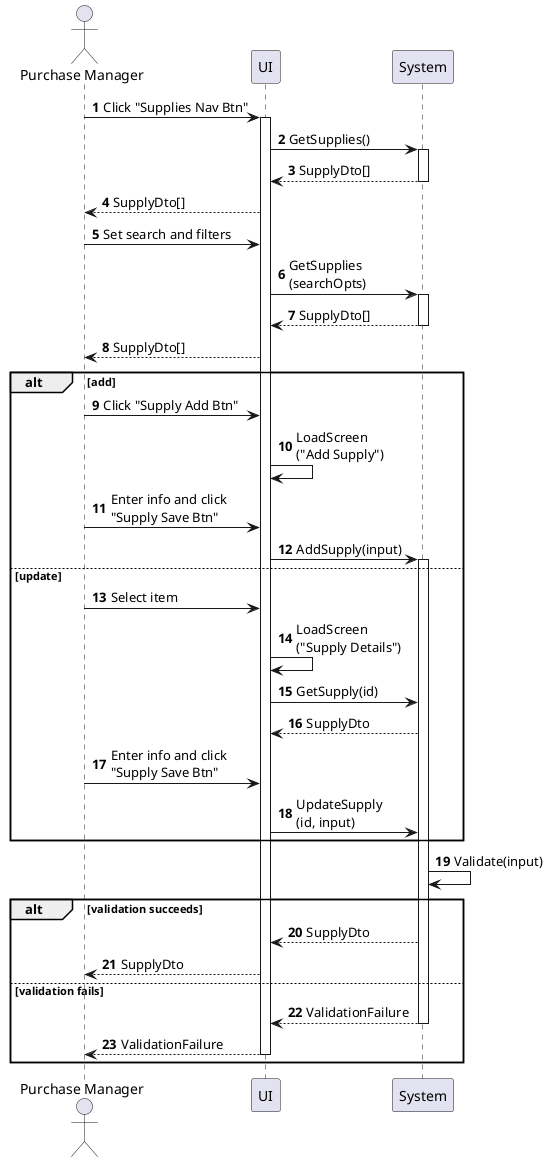@startuml supply-manage
autonumber

actor "Purchase Manager" as a
participant UI as f
participant System as b

a -> f : Click "Supplies Nav Btn"
activate f
f -> b : GetSupplies()
activate b
return SupplyDto[]
f --> a : SupplyDto[]
a -> f : Set search and filters
f -> b : GetSupplies\n(searchOpts)
activate b
return SupplyDto[]
f --> a : SupplyDto[]

alt add
    a -> f : Click "Supply Add Btn"
    f -> f : LoadScreen\n("Add Supply")
    a -> f : Enter info and click\n"Supply Save Btn"
    f -> b : AddSupply(input)
    activate b
else update
    a -> f : Select item
    f -> f : LoadScreen\n("Supply Details")
    f -> b : GetSupply(id)
    b --> f : SupplyDto
    a -> f : Enter info and click\n"Supply Save Btn"
    f -> b : UpdateSupply\n(id, input)
end

b -> b : Validate(input)

alt validation succeeds
    b --> f : SupplyDto
    f --> a : SupplyDto
else validation fails
    return ValidationFailure
    return ValidationFailure
end
@enduml
